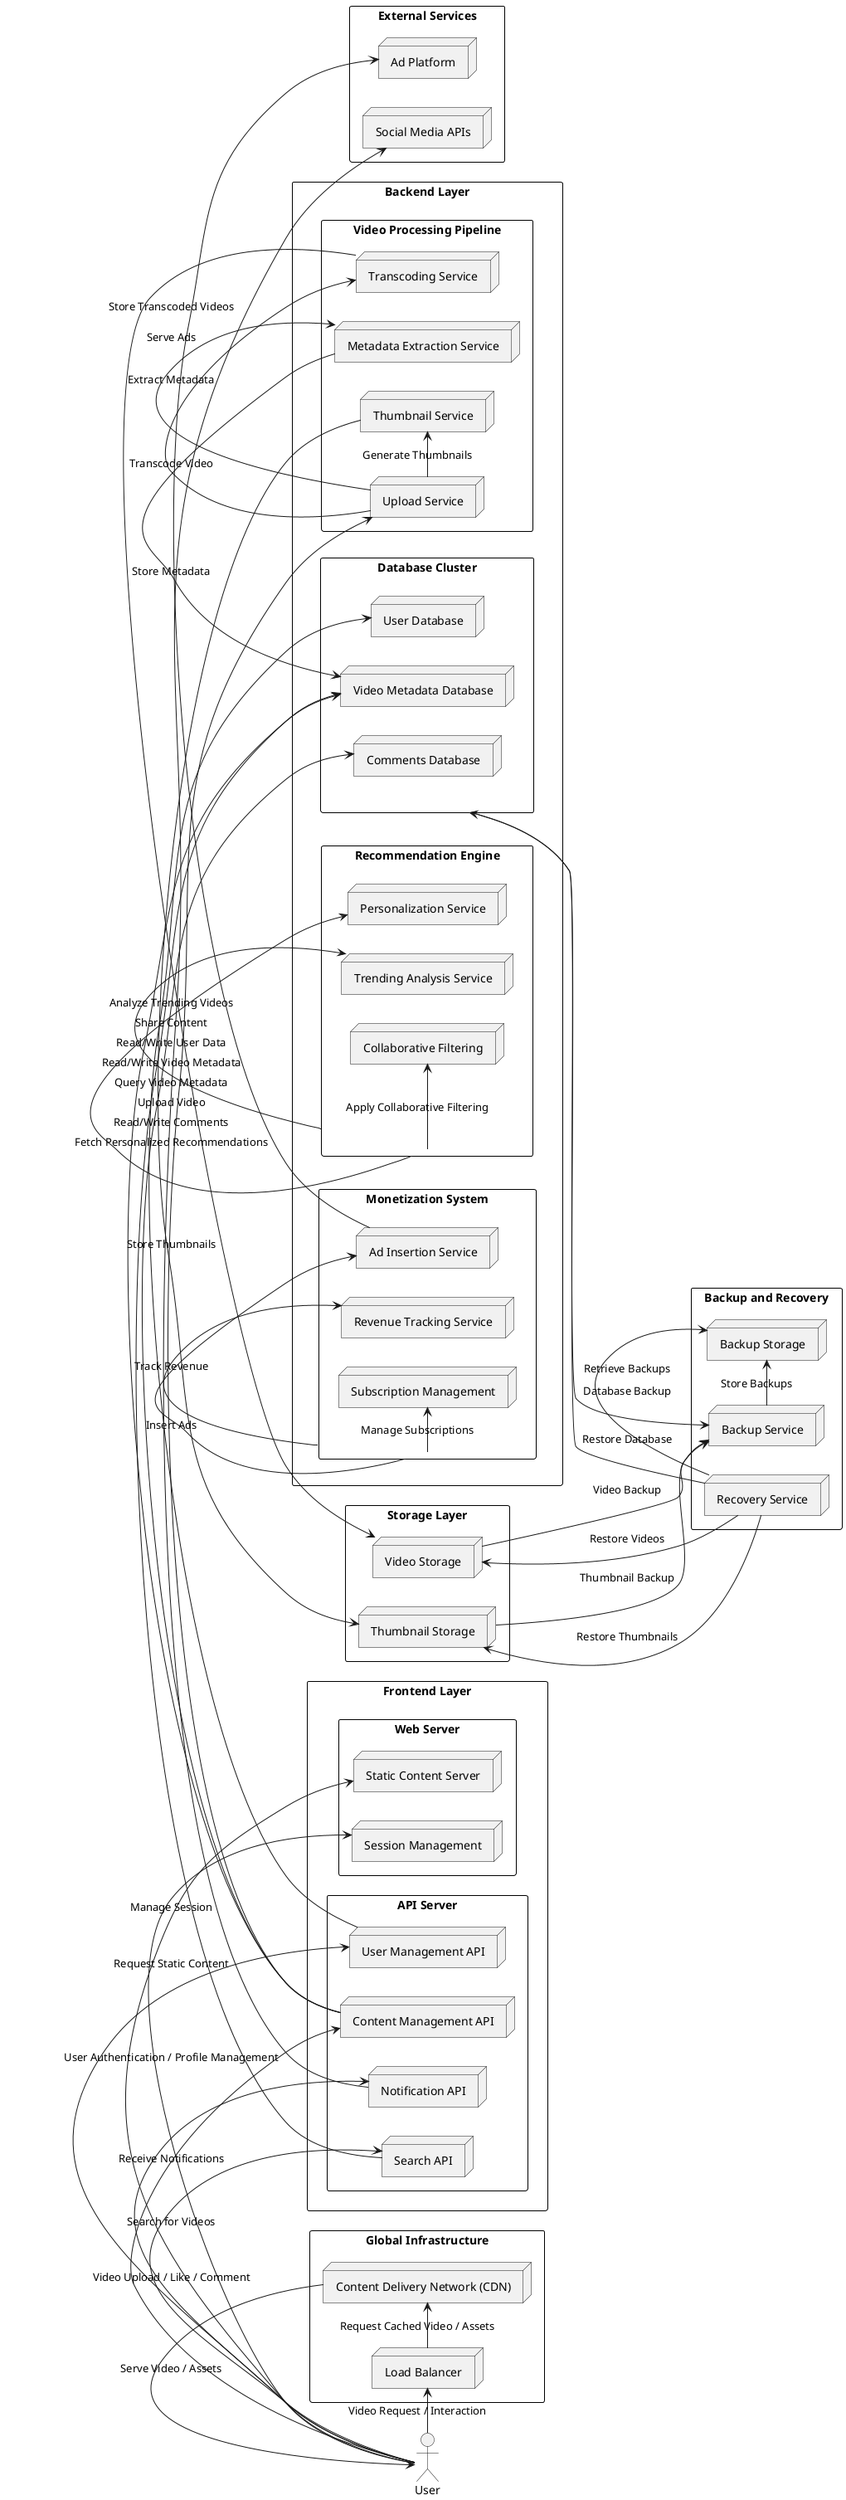 @startuml tr3
left to right direction
skinparam rectangle {
  BackgroundColor White
  BorderColor Black
  Shadowing false
}

' Users
actor User as U

' Load Balancer and CDN
rectangle "Global Infrastructure" {
    node "Load Balancer" as LB
    node "Content Delivery Network (CDN)" as CDN
}

' Frontend Layer
rectangle "Frontend Layer" {
    rectangle "Web Server" as WebServer {
        node "Static Content Server" as StaticServer
        node "Session Management" as SessionMgmt
    }

    rectangle "API Server" as APIServer {
        node "User Management API" as UserAPI
        node "Content Management API" as ContentAPI
        node "Notification API" as NotificationAPI
        node "Search API" as SearchAPI
    }
}

' Backend Layer
rectangle "Backend Layer" {
    rectangle "Video Processing Pipeline" as VPP {
        node "Upload Service" as UploadService
        node "Transcoding Service" as Transcoder
        node "Thumbnail Service" as Thumbnail
        node "Metadata Extraction Service" as MetadataService
    }

    rectangle "Database Cluster" as DB {
        node "User Database" as UserDB
        node "Video Metadata Database" as VideoDB
        node "Comments Database" as CommentsDB
    }

    rectangle "Recommendation Engine" as RE {
        node "Personalization Service" as PersonalizationService
        node "Trending Analysis Service" as TrendingService
        node "Collaborative Filtering" as CollabFiltering
    }

    rectangle "Monetization System" as Monetization {
        node "Ad Insertion Service" as AdService
        node "Revenue Tracking Service" as RevenueService
        node "Subscription Management" as SubscriptionService
    }
}

' Data Storage
rectangle "Storage Layer" {
    node "Video Storage" as VideoStorage
    node "Thumbnail Storage" as ThumbnailStorage
}

' Backup and Recovery
rectangle "Backup and Recovery" {
    node "Backup Service" as BackupService
    node "Recovery Service" as RecoveryService
    node "Backup Storage" as BackupStorage
}

' External Services
rectangle "External Services" {
    node "Ad Platform" as AdPlatform
    node "Social Media APIs" as SocialAPIs
}

' Relationships
U -> LB: Video Request / Interaction
LB -> CDN: Request Cached Video / Assets
CDN -> U: Serve Video / Assets

U -> StaticServer: Request Static Content
U -> SessionMgmt: Manage Session

U -> UserAPI: User Authentication / Profile Management
U -> ContentAPI: Video Upload / Like / Comment
U -> NotificationAPI: Receive Notifications
U -> SearchAPI: Search for Videos

UserAPI -> UserDB: Read/Write User Data
ContentAPI -> VideoDB: Read/Write Video Metadata
ContentAPI -> CommentsDB: Read/Write Comments

ContentAPI -> UploadService: Upload Video
UploadService -> Transcoder: Transcode Video
Transcoder -> VideoStorage: Store Transcoded Videos
UploadService -> MetadataService: Extract Metadata
MetadataService -> VideoDB: Store Metadata
UploadService -> Thumbnail: Generate Thumbnails
Thumbnail -> ThumbnailStorage: Store Thumbnails

SearchAPI -> VideoDB: Query Video Metadata
RE -> PersonalizationService: Fetch Personalized Recommendations
RE -> TrendingService: Analyze Trending Videos
RE -> CollabFiltering: Apply Collaborative Filtering

Monetization -> AdService: Insert Ads
Monetization -> RevenueService: Track Revenue
Monetization -> SubscriptionService: Manage Subscriptions

AdService -> AdPlatform: Serve Ads
NotificationAPI -> SocialAPIs: Share Content

' Backup and Recovery Relationships
DB --> BackupService: Database Backup
VideoStorage --> BackupService: Video Backup
ThumbnailStorage --> BackupService: Thumbnail Backup

BackupService -> BackupStorage: Store Backups
RecoveryService -> BackupStorage: Retrieve Backups
RecoveryService -> DB: Restore Database
RecoveryService -> VideoStorage: Restore Videos
RecoveryService -> ThumbnailStorage: Restore Thumbnails

@enduml
